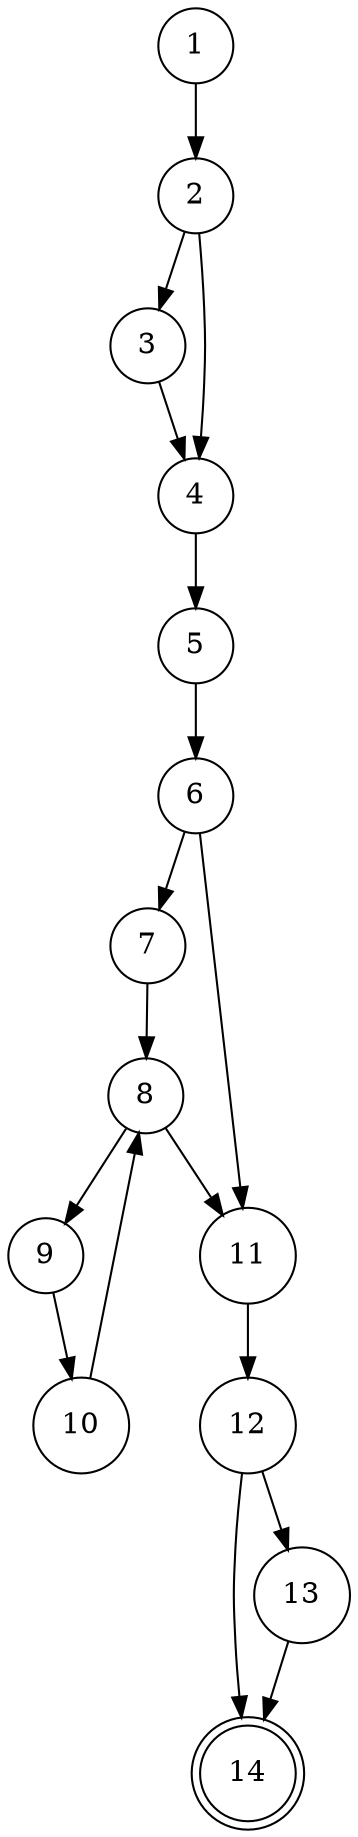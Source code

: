 digraph cfg{
node [shape = doublecircle] 14;
node [shape = circle];
/* definition of threadIdx.x at 1 */
/* definition of threadIdx.y at 1 */
/* definition of threadIdx.z at 1 */
/* definition of blockIdx.x at 1 */
/* definition of blockIdx.y at 1 */
/* definition of blockIdx.z at 1 */
/* definition of blockDim.x at 1 */
/* definition of blockDim.y at 1 */
/* definition of blockDim.z at 1 */
/* definition of gridDim.x at 1 */
/* definition of gridDim.y at 1 */
/* definition of gridDim.z at 1 */
/* definition of array at 3 */
/* definition of k at 7 */
/* definition of k at 7 */
/* definition of tempValue at 9 */
/* definition of d_c at 13 */
/* definition of d_a at 1 */
/* definition of d_b at 1 */
/* definition of d_c at 1 */
/* definition of N at 1 */
/* definition of idx at 1 */
/* definition of idy at 1 */
/* definition of pos at 1 */
/* definition of tempValue at 1 */
/* cusage of threadIdx.x at 1 */
/* cusage of blockDim.x at 1 */
/* cusage of blockIdx.x at 1 */
/* cusage of threadIdx.y at 1 */
/* cusage of blockDim.y at 1 */
/* cusage of blockIdx.y at 1 */
/* cusage of idx at 1 */
/* cusage of idy at 1 */
/* cusage of N at 1 */
/* cusage of d_b at 3 */
/* cusage of idx at 3 */
/* cusage of idx at 3 */
/* cusage of k at 10 */
/* cusage of d_a at 9 */
/* cusage of array at 9 */
/* cusage of tempValue at 9 */
/* cusage of idx at 9 */
/* cusage of N at 9 */
/* cusage of k at 9 */
/* cusage of k at 9 */
/* cusage of idx at 13 */
/* cusage of tempValue at 13 */
/* pusage of idx at 2 */
/* pusage of idx at 2 */
/* pusage of N at 2 */
/* pusage of N at 2 */
/* pusage of idx at 6 */
/* pusage of idx at 6 */
/* pusage of N at 6 */
/* pusage of N at 6 */
/* pusage of idy at 6 */
/* pusage of idy at 6 */
/* pusage of N at 6 */
/* pusage of N at 6 */
/* pusage of k at 8 */
/* pusage of k at 8 */
/* pusage of N at 8 */
/* pusage of N at 8 */
/* pusage of pos at 12 */
/* pusage of pos at 12 */
/* pusage of N at 12 */
/* pusage of N at 12 */
/* susage of d_a at 14 */
/* susage of d_b at 14 */
/* susage of d_c at 14 */
/* m_recv.0 of d_a at 1 */
/* m_recv.0 of d_b at 1 */
/* m_recv.0 of d_c at 1 */
/* m_recv.0 of N at 1 */
/* m_send.0 of d_a at 14 */
/* m_send.0 of d_b at 14 */
/* m_send.0 of d_c at 14 */
/* global of d_a at 0 */
/* global of d_b at 0 */
/* global of d_c at 0 */
/* global of N at 0 */
/* shared of array at 0 */
1 -> 2;
2 -> 3;
3 -> 4;
2 -> 4;
4 -> 5;
5 -> 6;
6 -> 7;
7 -> 8;
8 -> 9;
9 -> 10;
10 -> 8;
8 -> 11;
6 -> 11;
11 -> 12;
12 -> 13;
13 -> 14;
12 -> 14;
}